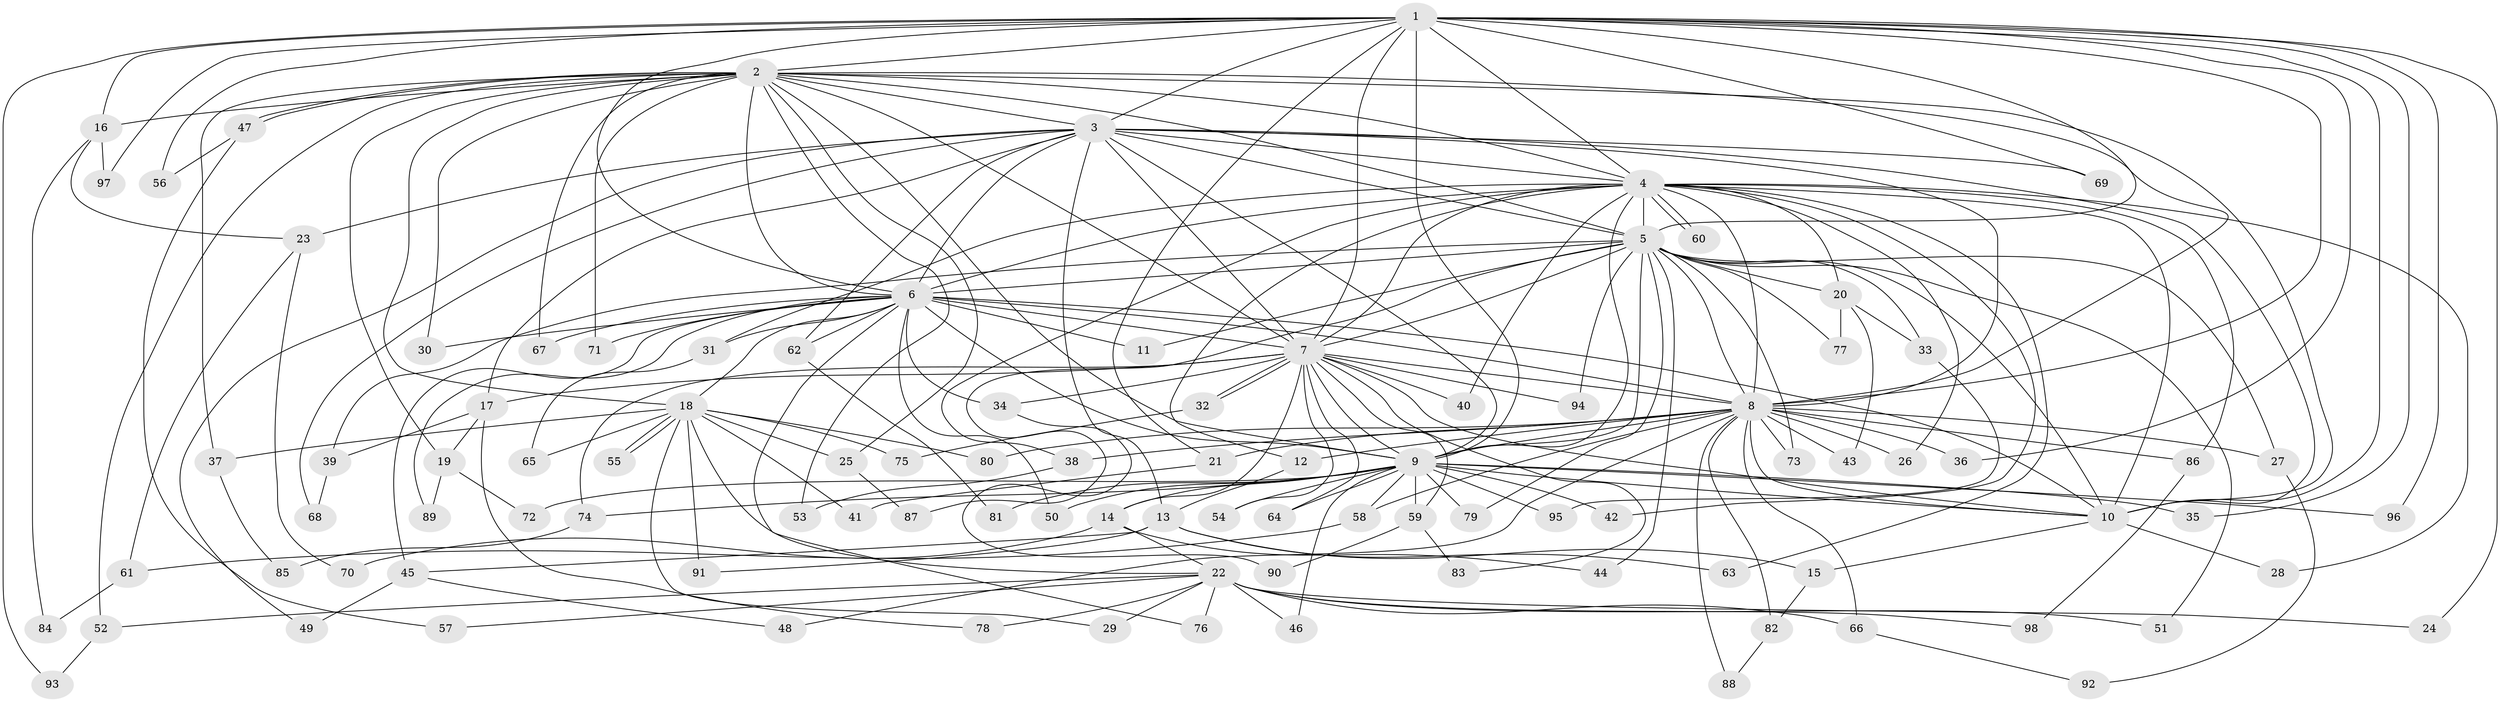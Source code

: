 // Generated by graph-tools (version 1.1) at 2025/13/03/09/25 04:13:59]
// undirected, 98 vertices, 221 edges
graph export_dot {
graph [start="1"]
  node [color=gray90,style=filled];
  1;
  2;
  3;
  4;
  5;
  6;
  7;
  8;
  9;
  10;
  11;
  12;
  13;
  14;
  15;
  16;
  17;
  18;
  19;
  20;
  21;
  22;
  23;
  24;
  25;
  26;
  27;
  28;
  29;
  30;
  31;
  32;
  33;
  34;
  35;
  36;
  37;
  38;
  39;
  40;
  41;
  42;
  43;
  44;
  45;
  46;
  47;
  48;
  49;
  50;
  51;
  52;
  53;
  54;
  55;
  56;
  57;
  58;
  59;
  60;
  61;
  62;
  63;
  64;
  65;
  66;
  67;
  68;
  69;
  70;
  71;
  72;
  73;
  74;
  75;
  76;
  77;
  78;
  79;
  80;
  81;
  82;
  83;
  84;
  85;
  86;
  87;
  88;
  89;
  90;
  91;
  92;
  93;
  94;
  95;
  96;
  97;
  98;
  1 -- 2;
  1 -- 3;
  1 -- 4;
  1 -- 5;
  1 -- 6;
  1 -- 7;
  1 -- 8;
  1 -- 9;
  1 -- 10;
  1 -- 16;
  1 -- 21;
  1 -- 24;
  1 -- 35;
  1 -- 36;
  1 -- 56;
  1 -- 69;
  1 -- 93;
  1 -- 96;
  1 -- 97;
  2 -- 3;
  2 -- 4;
  2 -- 5;
  2 -- 6;
  2 -- 7;
  2 -- 8;
  2 -- 9;
  2 -- 10;
  2 -- 16;
  2 -- 18;
  2 -- 19;
  2 -- 25;
  2 -- 30;
  2 -- 37;
  2 -- 47;
  2 -- 47;
  2 -- 52;
  2 -- 53;
  2 -- 67;
  2 -- 71;
  3 -- 4;
  3 -- 5;
  3 -- 6;
  3 -- 7;
  3 -- 8;
  3 -- 9;
  3 -- 10;
  3 -- 13;
  3 -- 17;
  3 -- 23;
  3 -- 49;
  3 -- 62;
  3 -- 68;
  3 -- 69;
  4 -- 5;
  4 -- 6;
  4 -- 7;
  4 -- 8;
  4 -- 9;
  4 -- 10;
  4 -- 12;
  4 -- 20;
  4 -- 26;
  4 -- 28;
  4 -- 31;
  4 -- 38;
  4 -- 40;
  4 -- 42;
  4 -- 60;
  4 -- 60;
  4 -- 63;
  4 -- 86;
  5 -- 6;
  5 -- 7;
  5 -- 8;
  5 -- 9;
  5 -- 10;
  5 -- 11;
  5 -- 20;
  5 -- 27;
  5 -- 33;
  5 -- 39;
  5 -- 44;
  5 -- 51;
  5 -- 73;
  5 -- 77;
  5 -- 79;
  5 -- 87;
  5 -- 94;
  6 -- 7;
  6 -- 8;
  6 -- 9;
  6 -- 10;
  6 -- 11;
  6 -- 18;
  6 -- 30;
  6 -- 31;
  6 -- 34;
  6 -- 45;
  6 -- 50;
  6 -- 62;
  6 -- 67;
  6 -- 71;
  6 -- 76;
  6 -- 89;
  7 -- 8;
  7 -- 9;
  7 -- 10;
  7 -- 14;
  7 -- 17;
  7 -- 32;
  7 -- 32;
  7 -- 34;
  7 -- 40;
  7 -- 54;
  7 -- 59;
  7 -- 64;
  7 -- 74;
  7 -- 83;
  7 -- 94;
  8 -- 9;
  8 -- 10;
  8 -- 12;
  8 -- 21;
  8 -- 26;
  8 -- 27;
  8 -- 36;
  8 -- 38;
  8 -- 43;
  8 -- 48;
  8 -- 58;
  8 -- 66;
  8 -- 73;
  8 -- 80;
  8 -- 82;
  8 -- 86;
  8 -- 88;
  9 -- 10;
  9 -- 14;
  9 -- 35;
  9 -- 42;
  9 -- 46;
  9 -- 50;
  9 -- 54;
  9 -- 58;
  9 -- 59;
  9 -- 64;
  9 -- 72;
  9 -- 74;
  9 -- 79;
  9 -- 81;
  9 -- 95;
  9 -- 96;
  10 -- 15;
  10 -- 28;
  12 -- 13;
  13 -- 15;
  13 -- 45;
  13 -- 63;
  13 -- 91;
  14 -- 22;
  14 -- 44;
  14 -- 70;
  15 -- 82;
  16 -- 23;
  16 -- 84;
  16 -- 97;
  17 -- 19;
  17 -- 39;
  17 -- 78;
  18 -- 22;
  18 -- 25;
  18 -- 29;
  18 -- 37;
  18 -- 41;
  18 -- 55;
  18 -- 55;
  18 -- 65;
  18 -- 75;
  18 -- 80;
  18 -- 91;
  19 -- 72;
  19 -- 89;
  20 -- 33;
  20 -- 43;
  20 -- 77;
  21 -- 41;
  22 -- 24;
  22 -- 29;
  22 -- 46;
  22 -- 51;
  22 -- 52;
  22 -- 57;
  22 -- 66;
  22 -- 76;
  22 -- 78;
  22 -- 98;
  23 -- 61;
  23 -- 70;
  25 -- 87;
  27 -- 92;
  31 -- 65;
  32 -- 75;
  33 -- 95;
  34 -- 90;
  37 -- 85;
  38 -- 53;
  39 -- 68;
  45 -- 48;
  45 -- 49;
  47 -- 56;
  47 -- 57;
  52 -- 93;
  58 -- 61;
  59 -- 83;
  59 -- 90;
  61 -- 84;
  62 -- 81;
  66 -- 92;
  74 -- 85;
  82 -- 88;
  86 -- 98;
}
